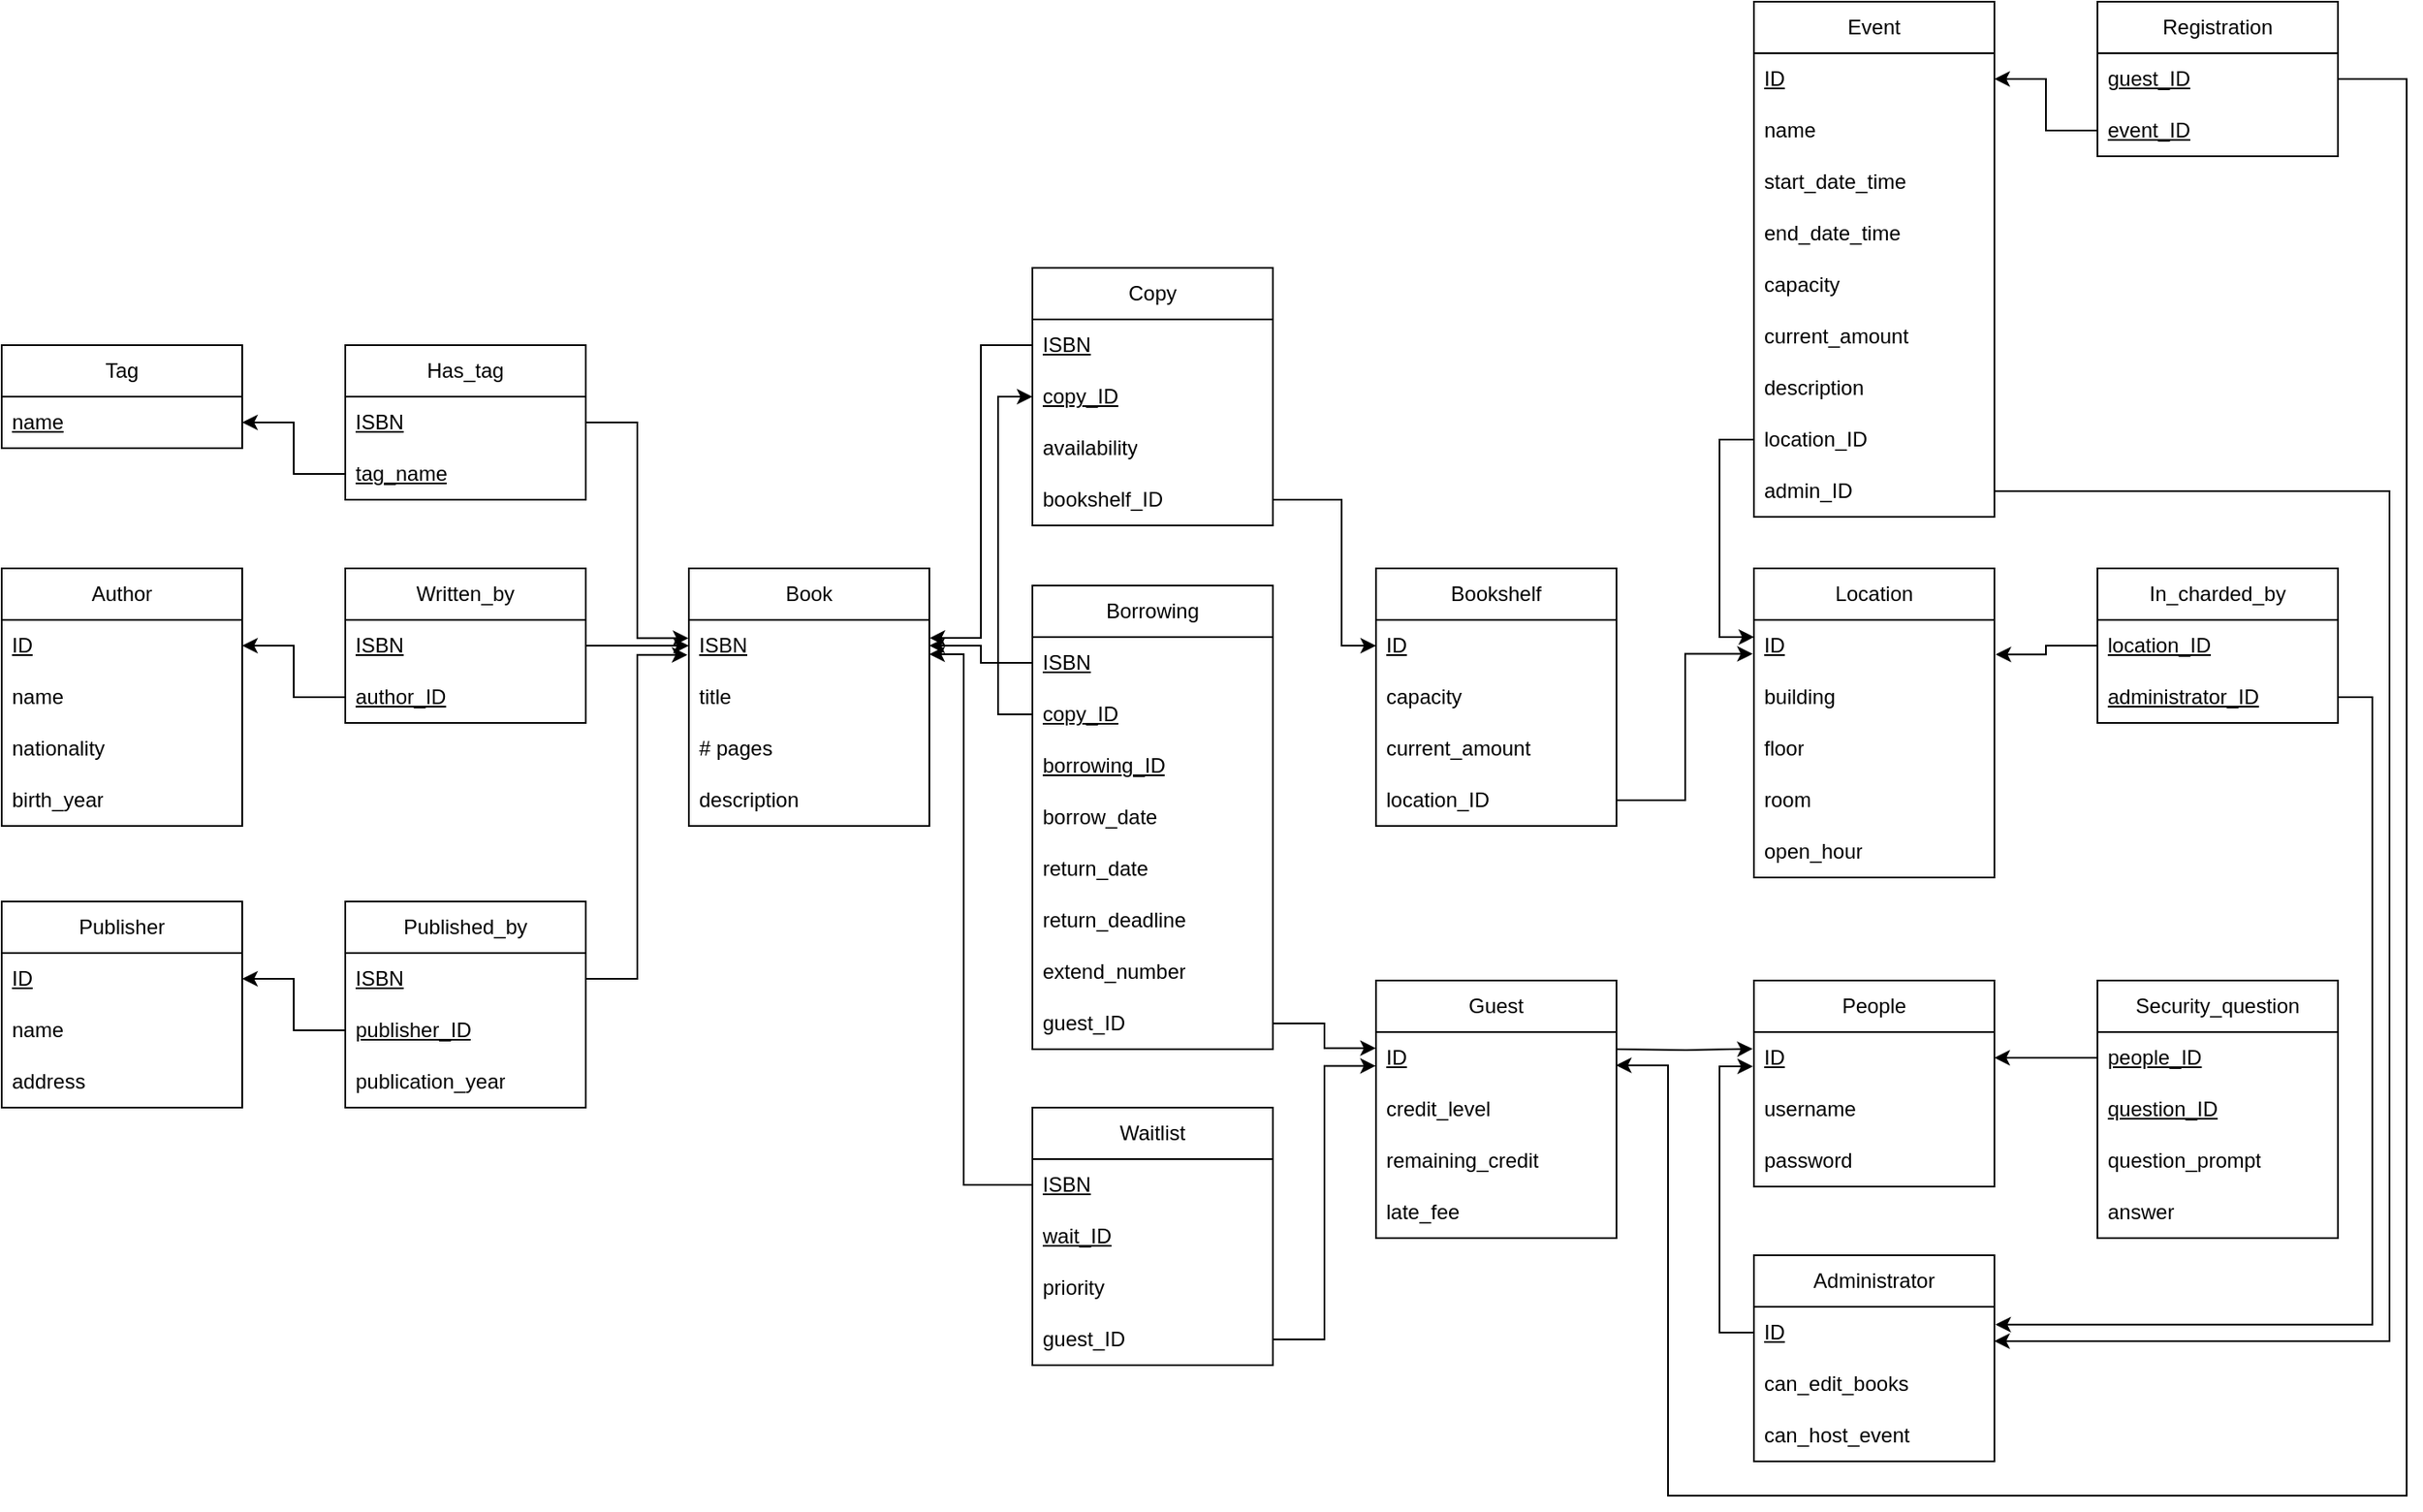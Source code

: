 <mxfile version="20.8.16" type="device"><diagram name="第 1 页" id="PaW19BPJa03-g9vqLknm"><mxGraphModel dx="1735" dy="1843" grid="1" gridSize="10" guides="1" tooltips="1" connect="1" arrows="1" fold="1" page="1" pageScale="1" pageWidth="827" pageHeight="1169" math="0" shadow="0"><root><mxCell id="0"/><mxCell id="1" parent="0"/><mxCell id="fDKQuqIX7qi2Hka-1mAt-58" value="Book" style="swimlane;fontStyle=0;childLayout=stackLayout;horizontal=1;startSize=30;horizontalStack=0;resizeParent=1;resizeParentMax=0;resizeLast=0;collapsible=1;marginBottom=0;whiteSpace=wrap;html=1;" parent="1" vertex="1"><mxGeometry x="160" y="240" width="140" height="150" as="geometry"/></mxCell><mxCell id="fDKQuqIX7qi2Hka-1mAt-59" value="&lt;u&gt;ISBN&lt;/u&gt;" style="text;strokeColor=none;fillColor=none;align=left;verticalAlign=middle;spacingLeft=4;spacingRight=4;overflow=hidden;points=[[0,0.5],[1,0.5]];portConstraint=eastwest;rotatable=0;whiteSpace=wrap;html=1;" parent="fDKQuqIX7qi2Hka-1mAt-58" vertex="1"><mxGeometry y="30" width="140" height="30" as="geometry"/></mxCell><mxCell id="fDKQuqIX7qi2Hka-1mAt-60" value="title" style="text;strokeColor=none;fillColor=none;align=left;verticalAlign=middle;spacingLeft=4;spacingRight=4;overflow=hidden;points=[[0,0.5],[1,0.5]];portConstraint=eastwest;rotatable=0;whiteSpace=wrap;html=1;" parent="fDKQuqIX7qi2Hka-1mAt-58" vertex="1"><mxGeometry y="60" width="140" height="30" as="geometry"/></mxCell><mxCell id="fDKQuqIX7qi2Hka-1mAt-61" value="# pages" style="text;strokeColor=none;fillColor=none;align=left;verticalAlign=middle;spacingLeft=4;spacingRight=4;overflow=hidden;points=[[0,0.5],[1,0.5]];portConstraint=eastwest;rotatable=0;whiteSpace=wrap;html=1;" parent="fDKQuqIX7qi2Hka-1mAt-58" vertex="1"><mxGeometry y="90" width="140" height="30" as="geometry"/></mxCell><mxCell id="fDKQuqIX7qi2Hka-1mAt-62" value="description" style="text;strokeColor=none;fillColor=none;align=left;verticalAlign=middle;spacingLeft=4;spacingRight=4;overflow=hidden;points=[[0,0.5],[1,0.5]];portConstraint=eastwest;rotatable=0;whiteSpace=wrap;html=1;" parent="fDKQuqIX7qi2Hka-1mAt-58" vertex="1"><mxGeometry y="120" width="140" height="30" as="geometry"/></mxCell><mxCell id="fDKQuqIX7qi2Hka-1mAt-63" value="Copy" style="swimlane;fontStyle=0;childLayout=stackLayout;horizontal=1;startSize=30;horizontalStack=0;resizeParent=1;resizeParentMax=0;resizeLast=0;collapsible=1;marginBottom=0;whiteSpace=wrap;html=1;" parent="1" vertex="1"><mxGeometry x="360" y="65" width="140" height="150" as="geometry"/></mxCell><mxCell id="fDKQuqIX7qi2Hka-1mAt-64" value="&lt;u&gt;ISBN&lt;/u&gt;" style="text;strokeColor=none;fillColor=none;align=left;verticalAlign=middle;spacingLeft=4;spacingRight=4;overflow=hidden;points=[[0,0.5],[1,0.5]];portConstraint=eastwest;rotatable=0;whiteSpace=wrap;html=1;" parent="fDKQuqIX7qi2Hka-1mAt-63" vertex="1"><mxGeometry y="30" width="140" height="30" as="geometry"/></mxCell><mxCell id="fDKQuqIX7qi2Hka-1mAt-65" value="&lt;u&gt;copy_ID&lt;/u&gt;" style="text;strokeColor=none;fillColor=none;align=left;verticalAlign=middle;spacingLeft=4;spacingRight=4;overflow=hidden;points=[[0,0.5],[1,0.5]];portConstraint=eastwest;rotatable=0;whiteSpace=wrap;html=1;" parent="fDKQuqIX7qi2Hka-1mAt-63" vertex="1"><mxGeometry y="60" width="140" height="30" as="geometry"/></mxCell><mxCell id="fDKQuqIX7qi2Hka-1mAt-66" value="availability" style="text;strokeColor=none;fillColor=none;align=left;verticalAlign=middle;spacingLeft=4;spacingRight=4;overflow=hidden;points=[[0,0.5],[1,0.5]];portConstraint=eastwest;rotatable=0;whiteSpace=wrap;html=1;" parent="fDKQuqIX7qi2Hka-1mAt-63" vertex="1"><mxGeometry y="90" width="140" height="30" as="geometry"/></mxCell><mxCell id="fDKQuqIX7qi2Hka-1mAt-112" value="bookshelf_ID" style="text;strokeColor=none;fillColor=none;align=left;verticalAlign=middle;spacingLeft=4;spacingRight=4;overflow=hidden;points=[[0,0.5],[1,0.5]];portConstraint=eastwest;rotatable=0;whiteSpace=wrap;html=1;" parent="fDKQuqIX7qi2Hka-1mAt-63" vertex="1"><mxGeometry y="120" width="140" height="30" as="geometry"/></mxCell><mxCell id="fDKQuqIX7qi2Hka-1mAt-67" value="Tag" style="swimlane;fontStyle=0;childLayout=stackLayout;horizontal=1;startSize=30;horizontalStack=0;resizeParent=1;resizeParentMax=0;resizeLast=0;collapsible=1;marginBottom=0;whiteSpace=wrap;html=1;" parent="1" vertex="1"><mxGeometry x="-240" y="110" width="140" height="60" as="geometry"/></mxCell><mxCell id="fDKQuqIX7qi2Hka-1mAt-68" value="&lt;u&gt;name&lt;/u&gt;" style="text;strokeColor=none;fillColor=none;align=left;verticalAlign=middle;spacingLeft=4;spacingRight=4;overflow=hidden;points=[[0,0.5],[1,0.5]];portConstraint=eastwest;rotatable=0;whiteSpace=wrap;html=1;" parent="fDKQuqIX7qi2Hka-1mAt-67" vertex="1"><mxGeometry y="30" width="140" height="30" as="geometry"/></mxCell><mxCell id="fDKQuqIX7qi2Hka-1mAt-71" value="Has_tag" style="swimlane;fontStyle=0;childLayout=stackLayout;horizontal=1;startSize=30;horizontalStack=0;resizeParent=1;resizeParentMax=0;resizeLast=0;collapsible=1;marginBottom=0;whiteSpace=wrap;html=1;" parent="1" vertex="1"><mxGeometry x="-40" y="110" width="140" height="90" as="geometry"/></mxCell><mxCell id="fDKQuqIX7qi2Hka-1mAt-72" value="&lt;u&gt;ISBN&lt;/u&gt;" style="text;strokeColor=none;fillColor=none;align=left;verticalAlign=middle;spacingLeft=4;spacingRight=4;overflow=hidden;points=[[0,0.5],[1,0.5]];portConstraint=eastwest;rotatable=0;whiteSpace=wrap;html=1;" parent="fDKQuqIX7qi2Hka-1mAt-71" vertex="1"><mxGeometry y="30" width="140" height="30" as="geometry"/></mxCell><mxCell id="fDKQuqIX7qi2Hka-1mAt-73" value="&lt;u&gt;tag_name&lt;/u&gt;" style="text;strokeColor=none;fillColor=none;align=left;verticalAlign=middle;spacingLeft=4;spacingRight=4;overflow=hidden;points=[[0,0.5],[1,0.5]];portConstraint=eastwest;rotatable=0;whiteSpace=wrap;html=1;" parent="fDKQuqIX7qi2Hka-1mAt-71" vertex="1"><mxGeometry y="60" width="140" height="30" as="geometry"/></mxCell><mxCell id="fDKQuqIX7qi2Hka-1mAt-76" style="edgeStyle=orthogonalEdgeStyle;rounded=0;orthogonalLoop=1;jettySize=auto;html=1;exitX=0;exitY=0.5;exitDx=0;exitDy=0;entryX=1;entryY=0.5;entryDx=0;entryDy=0;" parent="1" source="fDKQuqIX7qi2Hka-1mAt-73" target="fDKQuqIX7qi2Hka-1mAt-68" edge="1"><mxGeometry relative="1" as="geometry"/></mxCell><mxCell id="fDKQuqIX7qi2Hka-1mAt-77" value="Written_by" style="swimlane;fontStyle=0;childLayout=stackLayout;horizontal=1;startSize=30;horizontalStack=0;resizeParent=1;resizeParentMax=0;resizeLast=0;collapsible=1;marginBottom=0;whiteSpace=wrap;html=1;" parent="1" vertex="1"><mxGeometry x="-40" y="240" width="140" height="90" as="geometry"/></mxCell><mxCell id="fDKQuqIX7qi2Hka-1mAt-78" value="&lt;u&gt;ISBN&lt;/u&gt;" style="text;strokeColor=none;fillColor=none;align=left;verticalAlign=middle;spacingLeft=4;spacingRight=4;overflow=hidden;points=[[0,0.5],[1,0.5]];portConstraint=eastwest;rotatable=0;whiteSpace=wrap;html=1;" parent="fDKQuqIX7qi2Hka-1mAt-77" vertex="1"><mxGeometry y="30" width="140" height="30" as="geometry"/></mxCell><mxCell id="fDKQuqIX7qi2Hka-1mAt-79" value="&lt;u&gt;author_ID&lt;/u&gt;" style="text;strokeColor=none;fillColor=none;align=left;verticalAlign=middle;spacingLeft=4;spacingRight=4;overflow=hidden;points=[[0,0.5],[1,0.5]];portConstraint=eastwest;rotatable=0;whiteSpace=wrap;html=1;" parent="fDKQuqIX7qi2Hka-1mAt-77" vertex="1"><mxGeometry y="60" width="140" height="30" as="geometry"/></mxCell><mxCell id="fDKQuqIX7qi2Hka-1mAt-81" style="edgeStyle=orthogonalEdgeStyle;rounded=0;orthogonalLoop=1;jettySize=auto;html=1;exitX=1;exitY=0.5;exitDx=0;exitDy=0;entryX=-0.002;entryY=0.354;entryDx=0;entryDy=0;entryPerimeter=0;" parent="1" source="fDKQuqIX7qi2Hka-1mAt-72" target="fDKQuqIX7qi2Hka-1mAt-59" edge="1"><mxGeometry relative="1" as="geometry"/></mxCell><mxCell id="fDKQuqIX7qi2Hka-1mAt-82" value="Author" style="swimlane;fontStyle=0;childLayout=stackLayout;horizontal=1;startSize=30;horizontalStack=0;resizeParent=1;resizeParentMax=0;resizeLast=0;collapsible=1;marginBottom=0;whiteSpace=wrap;html=1;" parent="1" vertex="1"><mxGeometry x="-240" y="240" width="140" height="150" as="geometry"/></mxCell><mxCell id="fDKQuqIX7qi2Hka-1mAt-83" value="&lt;u&gt;ID&lt;/u&gt;" style="text;strokeColor=none;fillColor=none;align=left;verticalAlign=middle;spacingLeft=4;spacingRight=4;overflow=hidden;points=[[0,0.5],[1,0.5]];portConstraint=eastwest;rotatable=0;whiteSpace=wrap;html=1;" parent="fDKQuqIX7qi2Hka-1mAt-82" vertex="1"><mxGeometry y="30" width="140" height="30" as="geometry"/></mxCell><mxCell id="fDKQuqIX7qi2Hka-1mAt-84" value="name" style="text;strokeColor=none;fillColor=none;align=left;verticalAlign=middle;spacingLeft=4;spacingRight=4;overflow=hidden;points=[[0,0.5],[1,0.5]];portConstraint=eastwest;rotatable=0;whiteSpace=wrap;html=1;" parent="fDKQuqIX7qi2Hka-1mAt-82" vertex="1"><mxGeometry y="60" width="140" height="30" as="geometry"/></mxCell><mxCell id="fDKQuqIX7qi2Hka-1mAt-85" value="nationality" style="text;strokeColor=none;fillColor=none;align=left;verticalAlign=middle;spacingLeft=4;spacingRight=4;overflow=hidden;points=[[0,0.5],[1,0.5]];portConstraint=eastwest;rotatable=0;whiteSpace=wrap;html=1;" parent="fDKQuqIX7qi2Hka-1mAt-82" vertex="1"><mxGeometry y="90" width="140" height="30" as="geometry"/></mxCell><mxCell id="fDKQuqIX7qi2Hka-1mAt-86" value="birth_year" style="text;strokeColor=none;fillColor=none;align=left;verticalAlign=middle;spacingLeft=4;spacingRight=4;overflow=hidden;points=[[0,0.5],[1,0.5]];portConstraint=eastwest;rotatable=0;whiteSpace=wrap;html=1;" parent="fDKQuqIX7qi2Hka-1mAt-82" vertex="1"><mxGeometry y="120" width="140" height="30" as="geometry"/></mxCell><mxCell id="fDKQuqIX7qi2Hka-1mAt-87" style="edgeStyle=orthogonalEdgeStyle;rounded=0;orthogonalLoop=1;jettySize=auto;html=1;exitX=1;exitY=0.5;exitDx=0;exitDy=0;entryX=0;entryY=0.5;entryDx=0;entryDy=0;" parent="1" source="fDKQuqIX7qi2Hka-1mAt-78" target="fDKQuqIX7qi2Hka-1mAt-59" edge="1"><mxGeometry relative="1" as="geometry"/></mxCell><mxCell id="fDKQuqIX7qi2Hka-1mAt-88" style="edgeStyle=orthogonalEdgeStyle;rounded=0;orthogonalLoop=1;jettySize=auto;html=1;exitX=0;exitY=0.5;exitDx=0;exitDy=0;entryX=1;entryY=0.5;entryDx=0;entryDy=0;" parent="1" source="fDKQuqIX7qi2Hka-1mAt-79" target="fDKQuqIX7qi2Hka-1mAt-83" edge="1"><mxGeometry relative="1" as="geometry"/></mxCell><mxCell id="fDKQuqIX7qi2Hka-1mAt-89" value="Published_by" style="swimlane;fontStyle=0;childLayout=stackLayout;horizontal=1;startSize=30;horizontalStack=0;resizeParent=1;resizeParentMax=0;resizeLast=0;collapsible=1;marginBottom=0;whiteSpace=wrap;html=1;" parent="1" vertex="1"><mxGeometry x="-40" y="434" width="140" height="120" as="geometry"/></mxCell><mxCell id="fDKQuqIX7qi2Hka-1mAt-90" value="&lt;u&gt;ISBN&lt;/u&gt;" style="text;strokeColor=none;fillColor=none;align=left;verticalAlign=middle;spacingLeft=4;spacingRight=4;overflow=hidden;points=[[0,0.5],[1,0.5]];portConstraint=eastwest;rotatable=0;whiteSpace=wrap;html=1;" parent="fDKQuqIX7qi2Hka-1mAt-89" vertex="1"><mxGeometry y="30" width="140" height="30" as="geometry"/></mxCell><mxCell id="fDKQuqIX7qi2Hka-1mAt-91" value="&lt;u&gt;publisher_ID&lt;/u&gt;" style="text;strokeColor=none;fillColor=none;align=left;verticalAlign=middle;spacingLeft=4;spacingRight=4;overflow=hidden;points=[[0,0.5],[1,0.5]];portConstraint=eastwest;rotatable=0;whiteSpace=wrap;html=1;" parent="fDKQuqIX7qi2Hka-1mAt-89" vertex="1"><mxGeometry y="60" width="140" height="30" as="geometry"/></mxCell><mxCell id="fDKQuqIX7qi2Hka-1mAt-107" value="publication_year" style="text;strokeColor=none;fillColor=none;align=left;verticalAlign=middle;spacingLeft=4;spacingRight=4;overflow=hidden;points=[[0,0.5],[1,0.5]];portConstraint=eastwest;rotatable=0;whiteSpace=wrap;html=1;" parent="fDKQuqIX7qi2Hka-1mAt-89" vertex="1"><mxGeometry y="90" width="140" height="30" as="geometry"/></mxCell><mxCell id="fDKQuqIX7qi2Hka-1mAt-92" value="Publisher" style="swimlane;fontStyle=0;childLayout=stackLayout;horizontal=1;startSize=30;horizontalStack=0;resizeParent=1;resizeParentMax=0;resizeLast=0;collapsible=1;marginBottom=0;whiteSpace=wrap;html=1;" parent="1" vertex="1"><mxGeometry x="-240" y="434" width="140" height="120" as="geometry"/></mxCell><mxCell id="fDKQuqIX7qi2Hka-1mAt-93" value="&lt;u&gt;ID&lt;/u&gt;" style="text;strokeColor=none;fillColor=none;align=left;verticalAlign=middle;spacingLeft=4;spacingRight=4;overflow=hidden;points=[[0,0.5],[1,0.5]];portConstraint=eastwest;rotatable=0;whiteSpace=wrap;html=1;" parent="fDKQuqIX7qi2Hka-1mAt-92" vertex="1"><mxGeometry y="30" width="140" height="30" as="geometry"/></mxCell><mxCell id="fDKQuqIX7qi2Hka-1mAt-94" value="name" style="text;strokeColor=none;fillColor=none;align=left;verticalAlign=middle;spacingLeft=4;spacingRight=4;overflow=hidden;points=[[0,0.5],[1,0.5]];portConstraint=eastwest;rotatable=0;whiteSpace=wrap;html=1;" parent="fDKQuqIX7qi2Hka-1mAt-92" vertex="1"><mxGeometry y="60" width="140" height="30" as="geometry"/></mxCell><mxCell id="fDKQuqIX7qi2Hka-1mAt-95" value="address" style="text;strokeColor=none;fillColor=none;align=left;verticalAlign=middle;spacingLeft=4;spacingRight=4;overflow=hidden;points=[[0,0.5],[1,0.5]];portConstraint=eastwest;rotatable=0;whiteSpace=wrap;html=1;" parent="fDKQuqIX7qi2Hka-1mAt-92" vertex="1"><mxGeometry y="90" width="140" height="30" as="geometry"/></mxCell><mxCell id="fDKQuqIX7qi2Hka-1mAt-97" style="edgeStyle=orthogonalEdgeStyle;rounded=0;orthogonalLoop=1;jettySize=auto;html=1;exitX=0;exitY=0.5;exitDx=0;exitDy=0;entryX=1;entryY=0.5;entryDx=0;entryDy=0;" parent="1" source="fDKQuqIX7qi2Hka-1mAt-91" target="fDKQuqIX7qi2Hka-1mAt-93" edge="1"><mxGeometry relative="1" as="geometry"/></mxCell><mxCell id="fDKQuqIX7qi2Hka-1mAt-98" style="edgeStyle=orthogonalEdgeStyle;rounded=0;orthogonalLoop=1;jettySize=auto;html=1;exitX=1;exitY=0.5;exitDx=0;exitDy=0;entryX=-0.006;entryY=0.679;entryDx=0;entryDy=0;entryPerimeter=0;" parent="1" source="fDKQuqIX7qi2Hka-1mAt-90" target="fDKQuqIX7qi2Hka-1mAt-59" edge="1"><mxGeometry relative="1" as="geometry"/></mxCell><mxCell id="fDKQuqIX7qi2Hka-1mAt-99" style="edgeStyle=orthogonalEdgeStyle;rounded=0;orthogonalLoop=1;jettySize=auto;html=1;exitX=0;exitY=0.5;exitDx=0;exitDy=0;entryX=1.001;entryY=0.351;entryDx=0;entryDy=0;entryPerimeter=0;" parent="1" source="fDKQuqIX7qi2Hka-1mAt-64" target="fDKQuqIX7qi2Hka-1mAt-59" edge="1"><mxGeometry relative="1" as="geometry"/></mxCell><mxCell id="fDKQuqIX7qi2Hka-1mAt-100" value="Waitlist" style="swimlane;fontStyle=0;childLayout=stackLayout;horizontal=1;startSize=30;horizontalStack=0;resizeParent=1;resizeParentMax=0;resizeLast=0;collapsible=1;marginBottom=0;whiteSpace=wrap;html=1;" parent="1" vertex="1"><mxGeometry x="360" y="554" width="140" height="150" as="geometry"/></mxCell><mxCell id="fDKQuqIX7qi2Hka-1mAt-101" value="&lt;u&gt;ISBN&lt;/u&gt;" style="text;strokeColor=none;fillColor=none;align=left;verticalAlign=middle;spacingLeft=4;spacingRight=4;overflow=hidden;points=[[0,0.5],[1,0.5]];portConstraint=eastwest;rotatable=0;whiteSpace=wrap;html=1;" parent="fDKQuqIX7qi2Hka-1mAt-100" vertex="1"><mxGeometry y="30" width="140" height="30" as="geometry"/></mxCell><mxCell id="fDKQuqIX7qi2Hka-1mAt-103" value="&lt;u&gt;wait_ID&lt;/u&gt;" style="text;strokeColor=none;fillColor=none;align=left;verticalAlign=middle;spacingLeft=4;spacingRight=4;overflow=hidden;points=[[0,0.5],[1,0.5]];portConstraint=eastwest;rotatable=0;whiteSpace=wrap;html=1;" parent="fDKQuqIX7qi2Hka-1mAt-100" vertex="1"><mxGeometry y="60" width="140" height="30" as="geometry"/></mxCell><mxCell id="fDKQuqIX7qi2Hka-1mAt-104" value="priority" style="text;strokeColor=none;fillColor=none;align=left;verticalAlign=middle;spacingLeft=4;spacingRight=4;overflow=hidden;points=[[0,0.5],[1,0.5]];portConstraint=eastwest;rotatable=0;whiteSpace=wrap;html=1;" parent="fDKQuqIX7qi2Hka-1mAt-100" vertex="1"><mxGeometry y="90" width="140" height="30" as="geometry"/></mxCell><mxCell id="fDKQuqIX7qi2Hka-1mAt-148" value="guest_ID" style="text;strokeColor=none;fillColor=none;align=left;verticalAlign=middle;spacingLeft=4;spacingRight=4;overflow=hidden;points=[[0,0.5],[1,0.5]];portConstraint=eastwest;rotatable=0;whiteSpace=wrap;html=1;" parent="fDKQuqIX7qi2Hka-1mAt-100" vertex="1"><mxGeometry y="120" width="140" height="30" as="geometry"/></mxCell><mxCell id="fDKQuqIX7qi2Hka-1mAt-108" value="Bookshelf" style="swimlane;fontStyle=0;childLayout=stackLayout;horizontal=1;startSize=30;horizontalStack=0;resizeParent=1;resizeParentMax=0;resizeLast=0;collapsible=1;marginBottom=0;whiteSpace=wrap;html=1;" parent="1" vertex="1"><mxGeometry x="560" y="240" width="140" height="150" as="geometry"/></mxCell><mxCell id="fDKQuqIX7qi2Hka-1mAt-109" value="&lt;u&gt;ID&lt;/u&gt;" style="text;strokeColor=none;fillColor=none;align=left;verticalAlign=middle;spacingLeft=4;spacingRight=4;overflow=hidden;points=[[0,0.5],[1,0.5]];portConstraint=eastwest;rotatable=0;whiteSpace=wrap;html=1;" parent="fDKQuqIX7qi2Hka-1mAt-108" vertex="1"><mxGeometry y="30" width="140" height="30" as="geometry"/></mxCell><mxCell id="fDKQuqIX7qi2Hka-1mAt-110" value="capacity" style="text;strokeColor=none;fillColor=none;align=left;verticalAlign=middle;spacingLeft=4;spacingRight=4;overflow=hidden;points=[[0,0.5],[1,0.5]];portConstraint=eastwest;rotatable=0;whiteSpace=wrap;html=1;" parent="fDKQuqIX7qi2Hka-1mAt-108" vertex="1"><mxGeometry y="60" width="140" height="30" as="geometry"/></mxCell><mxCell id="fDKQuqIX7qi2Hka-1mAt-111" value="current_amount" style="text;strokeColor=none;fillColor=none;align=left;verticalAlign=middle;spacingLeft=4;spacingRight=4;overflow=hidden;points=[[0,0.5],[1,0.5]];portConstraint=eastwest;rotatable=0;whiteSpace=wrap;html=1;" parent="fDKQuqIX7qi2Hka-1mAt-108" vertex="1"><mxGeometry y="90" width="140" height="30" as="geometry"/></mxCell><mxCell id="fDKQuqIX7qi2Hka-1mAt-141" value="location_ID" style="text;strokeColor=none;fillColor=none;align=left;verticalAlign=middle;spacingLeft=4;spacingRight=4;overflow=hidden;points=[[0,0.5],[1,0.5]];portConstraint=eastwest;rotatable=0;whiteSpace=wrap;html=1;" parent="fDKQuqIX7qi2Hka-1mAt-108" vertex="1"><mxGeometry y="120" width="140" height="30" as="geometry"/></mxCell><mxCell id="fDKQuqIX7qi2Hka-1mAt-113" style="edgeStyle=orthogonalEdgeStyle;rounded=0;orthogonalLoop=1;jettySize=auto;html=1;exitX=1;exitY=0.5;exitDx=0;exitDy=0;entryX=0;entryY=0.5;entryDx=0;entryDy=0;" parent="1" source="fDKQuqIX7qi2Hka-1mAt-112" target="fDKQuqIX7qi2Hka-1mAt-109" edge="1"><mxGeometry relative="1" as="geometry"><Array as="points"><mxPoint x="540" y="200"/><mxPoint x="540" y="285"/></Array></mxGeometry></mxCell><mxCell id="fDKQuqIX7qi2Hka-1mAt-115" value="Borrowing" style="swimlane;fontStyle=0;childLayout=stackLayout;horizontal=1;startSize=30;horizontalStack=0;resizeParent=1;resizeParentMax=0;resizeLast=0;collapsible=1;marginBottom=0;whiteSpace=wrap;html=1;" parent="1" vertex="1"><mxGeometry x="360" y="250" width="140" height="270" as="geometry"/></mxCell><mxCell id="fDKQuqIX7qi2Hka-1mAt-116" value="&lt;u&gt;ISBN&lt;/u&gt;" style="text;strokeColor=none;fillColor=none;align=left;verticalAlign=middle;spacingLeft=4;spacingRight=4;overflow=hidden;points=[[0,0.5],[1,0.5]];portConstraint=eastwest;rotatable=0;whiteSpace=wrap;html=1;" parent="fDKQuqIX7qi2Hka-1mAt-115" vertex="1"><mxGeometry y="30" width="140" height="30" as="geometry"/></mxCell><mxCell id="fDKQuqIX7qi2Hka-1mAt-117" value="&lt;u&gt;copy_ID&lt;/u&gt;" style="text;strokeColor=none;fillColor=none;align=left;verticalAlign=middle;spacingLeft=4;spacingRight=4;overflow=hidden;points=[[0,0.5],[1,0.5]];portConstraint=eastwest;rotatable=0;whiteSpace=wrap;html=1;" parent="fDKQuqIX7qi2Hka-1mAt-115" vertex="1"><mxGeometry y="60" width="140" height="30" as="geometry"/></mxCell><mxCell id="fDKQuqIX7qi2Hka-1mAt-118" value="&lt;u&gt;borrowing_ID&lt;/u&gt;" style="text;strokeColor=none;fillColor=none;align=left;verticalAlign=middle;spacingLeft=4;spacingRight=4;overflow=hidden;points=[[0,0.5],[1,0.5]];portConstraint=eastwest;rotatable=0;whiteSpace=wrap;html=1;" parent="fDKQuqIX7qi2Hka-1mAt-115" vertex="1"><mxGeometry y="90" width="140" height="30" as="geometry"/></mxCell><mxCell id="fDKQuqIX7qi2Hka-1mAt-119" value="borrow_date" style="text;strokeColor=none;fillColor=none;align=left;verticalAlign=middle;spacingLeft=4;spacingRight=4;overflow=hidden;points=[[0,0.5],[1,0.5]];portConstraint=eastwest;rotatable=0;whiteSpace=wrap;html=1;" parent="fDKQuqIX7qi2Hka-1mAt-115" vertex="1"><mxGeometry y="120" width="140" height="30" as="geometry"/></mxCell><mxCell id="fDKQuqIX7qi2Hka-1mAt-124" value="return_date" style="text;strokeColor=none;fillColor=none;align=left;verticalAlign=middle;spacingLeft=4;spacingRight=4;overflow=hidden;points=[[0,0.5],[1,0.5]];portConstraint=eastwest;rotatable=0;whiteSpace=wrap;html=1;" parent="fDKQuqIX7qi2Hka-1mAt-115" vertex="1"><mxGeometry y="150" width="140" height="30" as="geometry"/></mxCell><mxCell id="fDKQuqIX7qi2Hka-1mAt-126" value="return_deadline" style="text;strokeColor=none;fillColor=none;align=left;verticalAlign=middle;spacingLeft=4;spacingRight=4;overflow=hidden;points=[[0,0.5],[1,0.5]];portConstraint=eastwest;rotatable=0;whiteSpace=wrap;html=1;" parent="fDKQuqIX7qi2Hka-1mAt-115" vertex="1"><mxGeometry y="180" width="140" height="30" as="geometry"/></mxCell><mxCell id="fDKQuqIX7qi2Hka-1mAt-125" value="extend_number" style="text;strokeColor=none;fillColor=none;align=left;verticalAlign=middle;spacingLeft=4;spacingRight=4;overflow=hidden;points=[[0,0.5],[1,0.5]];portConstraint=eastwest;rotatable=0;whiteSpace=wrap;html=1;" parent="fDKQuqIX7qi2Hka-1mAt-115" vertex="1"><mxGeometry y="210" width="140" height="30" as="geometry"/></mxCell><mxCell id="fDKQuqIX7qi2Hka-1mAt-127" value="guest_ID" style="text;strokeColor=none;fillColor=none;align=left;verticalAlign=middle;spacingLeft=4;spacingRight=4;overflow=hidden;points=[[0,0.5],[1,0.5]];portConstraint=eastwest;rotatable=0;whiteSpace=wrap;html=1;" parent="fDKQuqIX7qi2Hka-1mAt-115" vertex="1"><mxGeometry y="240" width="140" height="30" as="geometry"/></mxCell><mxCell id="fDKQuqIX7qi2Hka-1mAt-121" style="edgeStyle=orthogonalEdgeStyle;rounded=0;orthogonalLoop=1;jettySize=auto;html=1;exitX=0;exitY=0.5;exitDx=0;exitDy=0;entryX=1;entryY=0.5;entryDx=0;entryDy=0;" parent="1" source="fDKQuqIX7qi2Hka-1mAt-116" target="fDKQuqIX7qi2Hka-1mAt-59" edge="1"><mxGeometry relative="1" as="geometry"/></mxCell><mxCell id="fDKQuqIX7qi2Hka-1mAt-122" style="edgeStyle=orthogonalEdgeStyle;rounded=0;orthogonalLoop=1;jettySize=auto;html=1;exitX=0;exitY=0.5;exitDx=0;exitDy=0;entryX=0;entryY=0.5;entryDx=0;entryDy=0;" parent="1" source="fDKQuqIX7qi2Hka-1mAt-117" target="fDKQuqIX7qi2Hka-1mAt-65" edge="1"><mxGeometry relative="1" as="geometry"><mxPoint x="370" y="146" as="targetPoint"/></mxGeometry></mxCell><mxCell id="fDKQuqIX7qi2Hka-1mAt-123" style="edgeStyle=orthogonalEdgeStyle;rounded=0;orthogonalLoop=1;jettySize=auto;html=1;exitX=0;exitY=0.5;exitDx=0;exitDy=0;" parent="1" source="fDKQuqIX7qi2Hka-1mAt-101" target="fDKQuqIX7qi2Hka-1mAt-59" edge="1"><mxGeometry relative="1" as="geometry"><mxPoint x="300" y="300" as="targetPoint"/><Array as="points"><mxPoint x="320" y="599"/><mxPoint x="320" y="290"/></Array></mxGeometry></mxCell><mxCell id="fDKQuqIX7qi2Hka-1mAt-128" value="Guest" style="swimlane;fontStyle=0;childLayout=stackLayout;horizontal=1;startSize=30;horizontalStack=0;resizeParent=1;resizeParentMax=0;resizeLast=0;collapsible=1;marginBottom=0;whiteSpace=wrap;html=1;" parent="1" vertex="1"><mxGeometry x="560" y="480" width="140" height="150" as="geometry"/></mxCell><mxCell id="fDKQuqIX7qi2Hka-1mAt-129" value="&lt;u&gt;ID&lt;/u&gt;" style="text;strokeColor=none;fillColor=none;align=left;verticalAlign=middle;spacingLeft=4;spacingRight=4;overflow=hidden;points=[[0,0.5],[1,0.5]];portConstraint=eastwest;rotatable=0;whiteSpace=wrap;html=1;" parent="fDKQuqIX7qi2Hka-1mAt-128" vertex="1"><mxGeometry y="30" width="140" height="30" as="geometry"/></mxCell><mxCell id="fDKQuqIX7qi2Hka-1mAt-132" value="credit_level" style="text;strokeColor=none;fillColor=none;align=left;verticalAlign=middle;spacingLeft=4;spacingRight=4;overflow=hidden;points=[[0,0.5],[1,0.5]];portConstraint=eastwest;rotatable=0;whiteSpace=wrap;html=1;" parent="fDKQuqIX7qi2Hka-1mAt-128" vertex="1"><mxGeometry y="60" width="140" height="30" as="geometry"/></mxCell><mxCell id="fDKQuqIX7qi2Hka-1mAt-134" value="remaining_credit" style="text;strokeColor=none;fillColor=none;align=left;verticalAlign=middle;spacingLeft=4;spacingRight=4;overflow=hidden;points=[[0,0.5],[1,0.5]];portConstraint=eastwest;rotatable=0;whiteSpace=wrap;html=1;" parent="fDKQuqIX7qi2Hka-1mAt-128" vertex="1"><mxGeometry y="90" width="140" height="30" as="geometry"/></mxCell><mxCell id="fDKQuqIX7qi2Hka-1mAt-133" value="late_fee" style="text;strokeColor=none;fillColor=none;align=left;verticalAlign=middle;spacingLeft=4;spacingRight=4;overflow=hidden;points=[[0,0.5],[1,0.5]];portConstraint=eastwest;rotatable=0;whiteSpace=wrap;html=1;" parent="fDKQuqIX7qi2Hka-1mAt-128" vertex="1"><mxGeometry y="120" width="140" height="30" as="geometry"/></mxCell><mxCell id="fDKQuqIX7qi2Hka-1mAt-135" style="edgeStyle=orthogonalEdgeStyle;rounded=0;orthogonalLoop=1;jettySize=auto;html=1;exitX=1;exitY=0.5;exitDx=0;exitDy=0;entryX=-0.001;entryY=0.314;entryDx=0;entryDy=0;entryPerimeter=0;" parent="1" source="fDKQuqIX7qi2Hka-1mAt-127" target="fDKQuqIX7qi2Hka-1mAt-129" edge="1"><mxGeometry relative="1" as="geometry"/></mxCell><mxCell id="fDKQuqIX7qi2Hka-1mAt-136" value="Location" style="swimlane;fontStyle=0;childLayout=stackLayout;horizontal=1;startSize=30;horizontalStack=0;resizeParent=1;resizeParentMax=0;resizeLast=0;collapsible=1;marginBottom=0;whiteSpace=wrap;html=1;" parent="1" vertex="1"><mxGeometry x="780" y="240" width="140" height="180" as="geometry"/></mxCell><mxCell id="fDKQuqIX7qi2Hka-1mAt-182" value="&lt;u&gt;ID&lt;/u&gt;" style="text;strokeColor=none;fillColor=none;align=left;verticalAlign=middle;spacingLeft=4;spacingRight=4;overflow=hidden;points=[[0,0.5],[1,0.5]];portConstraint=eastwest;rotatable=0;whiteSpace=wrap;html=1;" parent="fDKQuqIX7qi2Hka-1mAt-136" vertex="1"><mxGeometry y="30" width="140" height="30" as="geometry"/></mxCell><mxCell id="fDKQuqIX7qi2Hka-1mAt-137" value="building" style="text;strokeColor=none;fillColor=none;align=left;verticalAlign=middle;spacingLeft=4;spacingRight=4;overflow=hidden;points=[[0,0.5],[1,0.5]];portConstraint=eastwest;rotatable=0;whiteSpace=wrap;html=1;" parent="fDKQuqIX7qi2Hka-1mAt-136" vertex="1"><mxGeometry y="60" width="140" height="30" as="geometry"/></mxCell><mxCell id="fDKQuqIX7qi2Hka-1mAt-138" value="floor" style="text;strokeColor=none;fillColor=none;align=left;verticalAlign=middle;spacingLeft=4;spacingRight=4;overflow=hidden;points=[[0,0.5],[1,0.5]];portConstraint=eastwest;rotatable=0;whiteSpace=wrap;html=1;" parent="fDKQuqIX7qi2Hka-1mAt-136" vertex="1"><mxGeometry y="90" width="140" height="30" as="geometry"/></mxCell><mxCell id="fDKQuqIX7qi2Hka-1mAt-139" value="room" style="text;strokeColor=none;fillColor=none;align=left;verticalAlign=middle;spacingLeft=4;spacingRight=4;overflow=hidden;points=[[0,0.5],[1,0.5]];portConstraint=eastwest;rotatable=0;whiteSpace=wrap;html=1;" parent="fDKQuqIX7qi2Hka-1mAt-136" vertex="1"><mxGeometry y="120" width="140" height="30" as="geometry"/></mxCell><mxCell id="fDKQuqIX7qi2Hka-1mAt-140" value="open_hour" style="text;strokeColor=none;fillColor=none;align=left;verticalAlign=middle;spacingLeft=4;spacingRight=4;overflow=hidden;points=[[0,0.5],[1,0.5]];portConstraint=eastwest;rotatable=0;whiteSpace=wrap;html=1;" parent="fDKQuqIX7qi2Hka-1mAt-136" vertex="1"><mxGeometry y="150" width="140" height="30" as="geometry"/></mxCell><mxCell id="fDKQuqIX7qi2Hka-1mAt-150" value="Administrator" style="swimlane;fontStyle=0;childLayout=stackLayout;horizontal=1;startSize=30;horizontalStack=0;resizeParent=1;resizeParentMax=0;resizeLast=0;collapsible=1;marginBottom=0;whiteSpace=wrap;html=1;" parent="1" vertex="1"><mxGeometry x="780" y="640" width="140" height="120" as="geometry"/></mxCell><mxCell id="fDKQuqIX7qi2Hka-1mAt-151" value="&lt;u&gt;ID&lt;/u&gt;" style="text;strokeColor=none;fillColor=none;align=left;verticalAlign=middle;spacingLeft=4;spacingRight=4;overflow=hidden;points=[[0,0.5],[1,0.5]];portConstraint=eastwest;rotatable=0;whiteSpace=wrap;html=1;" parent="fDKQuqIX7qi2Hka-1mAt-150" vertex="1"><mxGeometry y="30" width="140" height="30" as="geometry"/></mxCell><mxCell id="fDKQuqIX7qi2Hka-1mAt-160" value="can_edit_books" style="text;strokeColor=none;fillColor=none;align=left;verticalAlign=middle;spacingLeft=4;spacingRight=4;overflow=hidden;points=[[0,0.5],[1,0.5]];portConstraint=eastwest;rotatable=0;whiteSpace=wrap;html=1;" parent="fDKQuqIX7qi2Hka-1mAt-150" vertex="1"><mxGeometry y="60" width="140" height="30" as="geometry"/></mxCell><mxCell id="fDKQuqIX7qi2Hka-1mAt-161" value="can_host_event" style="text;strokeColor=none;fillColor=none;align=left;verticalAlign=middle;spacingLeft=4;spacingRight=4;overflow=hidden;points=[[0,0.5],[1,0.5]];portConstraint=eastwest;rotatable=0;whiteSpace=wrap;html=1;" parent="fDKQuqIX7qi2Hka-1mAt-150" vertex="1"><mxGeometry y="90" width="140" height="30" as="geometry"/></mxCell><mxCell id="fDKQuqIX7qi2Hka-1mAt-154" value="People" style="swimlane;fontStyle=0;childLayout=stackLayout;horizontal=1;startSize=30;horizontalStack=0;resizeParent=1;resizeParentMax=0;resizeLast=0;collapsible=1;marginBottom=0;whiteSpace=wrap;html=1;" parent="1" vertex="1"><mxGeometry x="780" y="480" width="140" height="120" as="geometry"/></mxCell><mxCell id="fDKQuqIX7qi2Hka-1mAt-155" value="&lt;u&gt;ID&lt;/u&gt;" style="text;strokeColor=none;fillColor=none;align=left;verticalAlign=middle;spacingLeft=4;spacingRight=4;overflow=hidden;points=[[0,0.5],[1,0.5]];portConstraint=eastwest;rotatable=0;whiteSpace=wrap;html=1;" parent="fDKQuqIX7qi2Hka-1mAt-154" vertex="1"><mxGeometry y="30" width="140" height="30" as="geometry"/></mxCell><mxCell id="fDKQuqIX7qi2Hka-1mAt-156" value="username" style="text;strokeColor=none;fillColor=none;align=left;verticalAlign=middle;spacingLeft=4;spacingRight=4;overflow=hidden;points=[[0,0.5],[1,0.5]];portConstraint=eastwest;rotatable=0;whiteSpace=wrap;html=1;" parent="fDKQuqIX7qi2Hka-1mAt-154" vertex="1"><mxGeometry y="60" width="140" height="30" as="geometry"/></mxCell><mxCell id="fDKQuqIX7qi2Hka-1mAt-157" value="password" style="text;strokeColor=none;fillColor=none;align=left;verticalAlign=middle;spacingLeft=4;spacingRight=4;overflow=hidden;points=[[0,0.5],[1,0.5]];portConstraint=eastwest;rotatable=0;whiteSpace=wrap;html=1;" parent="fDKQuqIX7qi2Hka-1mAt-154" vertex="1"><mxGeometry y="90" width="140" height="30" as="geometry"/></mxCell><mxCell id="fDKQuqIX7qi2Hka-1mAt-158" style="edgeStyle=orthogonalEdgeStyle;rounded=0;orthogonalLoop=1;jettySize=auto;html=1;entryX=-0.005;entryY=0.327;entryDx=0;entryDy=0;entryPerimeter=0;" parent="1" target="fDKQuqIX7qi2Hka-1mAt-155" edge="1"><mxGeometry relative="1" as="geometry"><mxPoint x="700" y="520" as="sourcePoint"/></mxGeometry></mxCell><mxCell id="fDKQuqIX7qi2Hka-1mAt-159" style="edgeStyle=orthogonalEdgeStyle;rounded=0;orthogonalLoop=1;jettySize=auto;html=1;exitX=0;exitY=0.5;exitDx=0;exitDy=0;entryX=-0.004;entryY=0.667;entryDx=0;entryDy=0;entryPerimeter=0;" parent="1" source="fDKQuqIX7qi2Hka-1mAt-151" target="fDKQuqIX7qi2Hka-1mAt-155" edge="1"><mxGeometry relative="1" as="geometry"><mxPoint x="740" y="540" as="targetPoint"/></mxGeometry></mxCell><mxCell id="fDKQuqIX7qi2Hka-1mAt-162" value="Security_question" style="swimlane;fontStyle=0;childLayout=stackLayout;horizontal=1;startSize=30;horizontalStack=0;resizeParent=1;resizeParentMax=0;resizeLast=0;collapsible=1;marginBottom=0;whiteSpace=wrap;html=1;" parent="1" vertex="1"><mxGeometry x="980" y="480" width="140" height="150" as="geometry"/></mxCell><mxCell id="fDKQuqIX7qi2Hka-1mAt-163" value="&lt;u&gt;people_ID&lt;/u&gt;" style="text;strokeColor=none;fillColor=none;align=left;verticalAlign=middle;spacingLeft=4;spacingRight=4;overflow=hidden;points=[[0,0.5],[1,0.5]];portConstraint=eastwest;rotatable=0;whiteSpace=wrap;html=1;" parent="fDKQuqIX7qi2Hka-1mAt-162" vertex="1"><mxGeometry y="30" width="140" height="30" as="geometry"/></mxCell><mxCell id="fDKQuqIX7qi2Hka-1mAt-164" value="&lt;u&gt;question_ID&lt;/u&gt;" style="text;strokeColor=none;fillColor=none;align=left;verticalAlign=middle;spacingLeft=4;spacingRight=4;overflow=hidden;points=[[0,0.5],[1,0.5]];portConstraint=eastwest;rotatable=0;whiteSpace=wrap;html=1;" parent="fDKQuqIX7qi2Hka-1mAt-162" vertex="1"><mxGeometry y="60" width="140" height="30" as="geometry"/></mxCell><mxCell id="fDKQuqIX7qi2Hka-1mAt-165" value="question_prompt" style="text;strokeColor=none;fillColor=none;align=left;verticalAlign=middle;spacingLeft=4;spacingRight=4;overflow=hidden;points=[[0,0.5],[1,0.5]];portConstraint=eastwest;rotatable=0;whiteSpace=wrap;html=1;" parent="fDKQuqIX7qi2Hka-1mAt-162" vertex="1"><mxGeometry y="90" width="140" height="30" as="geometry"/></mxCell><mxCell id="fDKQuqIX7qi2Hka-1mAt-166" value="answer" style="text;strokeColor=none;fillColor=none;align=left;verticalAlign=middle;spacingLeft=4;spacingRight=4;overflow=hidden;points=[[0,0.5],[1,0.5]];portConstraint=eastwest;rotatable=0;whiteSpace=wrap;html=1;" parent="fDKQuqIX7qi2Hka-1mAt-162" vertex="1"><mxGeometry y="120" width="140" height="30" as="geometry"/></mxCell><mxCell id="fDKQuqIX7qi2Hka-1mAt-167" style="edgeStyle=orthogonalEdgeStyle;rounded=0;orthogonalLoop=1;jettySize=auto;html=1;exitX=0;exitY=0.5;exitDx=0;exitDy=0;entryX=1;entryY=0.5;entryDx=0;entryDy=0;" parent="1" source="fDKQuqIX7qi2Hka-1mAt-163" target="fDKQuqIX7qi2Hka-1mAt-155" edge="1"><mxGeometry relative="1" as="geometry"/></mxCell><mxCell id="fDKQuqIX7qi2Hka-1mAt-190" style="edgeStyle=orthogonalEdgeStyle;rounded=0;orthogonalLoop=1;jettySize=auto;html=1;exitX=0;exitY=0.5;exitDx=0;exitDy=0;entryX=1.005;entryY=0.669;entryDx=0;entryDy=0;entryPerimeter=0;" parent="1" source="fDKQuqIX7qi2Hka-1mAt-168" target="fDKQuqIX7qi2Hka-1mAt-182" edge="1"><mxGeometry relative="1" as="geometry"/></mxCell><mxCell id="fDKQuqIX7qi2Hka-1mAt-168" value="In_charded_by" style="swimlane;fontStyle=0;childLayout=stackLayout;horizontal=1;startSize=30;horizontalStack=0;resizeParent=1;resizeParentMax=0;resizeLast=0;collapsible=1;marginBottom=0;whiteSpace=wrap;html=1;" parent="1" vertex="1"><mxGeometry x="980" y="240" width="140" height="90" as="geometry"/></mxCell><mxCell id="fDKQuqIX7qi2Hka-1mAt-171" value="&lt;u&gt;location_ID&lt;/u&gt;" style="text;strokeColor=none;fillColor=none;align=left;verticalAlign=middle;spacingLeft=4;spacingRight=4;overflow=hidden;points=[[0,0.5],[1,0.5]];portConstraint=eastwest;rotatable=0;whiteSpace=wrap;html=1;" parent="fDKQuqIX7qi2Hka-1mAt-168" vertex="1"><mxGeometry y="30" width="140" height="30" as="geometry"/></mxCell><mxCell id="fDKQuqIX7qi2Hka-1mAt-172" value="&lt;u&gt;administrator_ID&lt;/u&gt;" style="text;strokeColor=none;fillColor=none;align=left;verticalAlign=middle;spacingLeft=4;spacingRight=4;overflow=hidden;points=[[0,0.5],[1,0.5]];portConstraint=eastwest;rotatable=0;whiteSpace=wrap;html=1;" parent="fDKQuqIX7qi2Hka-1mAt-168" vertex="1"><mxGeometry y="60" width="140" height="30" as="geometry"/></mxCell><mxCell id="fDKQuqIX7qi2Hka-1mAt-176" style="edgeStyle=orthogonalEdgeStyle;rounded=0;orthogonalLoop=1;jettySize=auto;html=1;exitX=1;exitY=0.5;exitDx=0;exitDy=0;entryX=1.004;entryY=0.346;entryDx=0;entryDy=0;entryPerimeter=0;" parent="1" source="fDKQuqIX7qi2Hka-1mAt-172" target="fDKQuqIX7qi2Hka-1mAt-151" edge="1"><mxGeometry relative="1" as="geometry"><mxPoint x="860" y="732.5" as="targetPoint"/></mxGeometry></mxCell><mxCell id="fDKQuqIX7qi2Hka-1mAt-177" value="Event" style="swimlane;fontStyle=0;childLayout=stackLayout;horizontal=1;startSize=30;horizontalStack=0;resizeParent=1;resizeParentMax=0;resizeLast=0;collapsible=1;marginBottom=0;whiteSpace=wrap;html=1;" parent="1" vertex="1"><mxGeometry x="780" y="-90" width="140" height="300" as="geometry"/></mxCell><mxCell id="fDKQuqIX7qi2Hka-1mAt-200" value="&lt;u&gt;ID&lt;/u&gt;" style="text;strokeColor=none;fillColor=none;align=left;verticalAlign=middle;spacingLeft=4;spacingRight=4;overflow=hidden;points=[[0,0.5],[1,0.5]];portConstraint=eastwest;rotatable=0;whiteSpace=wrap;html=1;" parent="fDKQuqIX7qi2Hka-1mAt-177" vertex="1"><mxGeometry y="30" width="140" height="30" as="geometry"/></mxCell><mxCell id="fDKQuqIX7qi2Hka-1mAt-187" value="name" style="text;strokeColor=none;fillColor=none;align=left;verticalAlign=middle;spacingLeft=4;spacingRight=4;overflow=hidden;points=[[0,0.5],[1,0.5]];portConstraint=eastwest;rotatable=0;whiteSpace=wrap;html=1;" parent="fDKQuqIX7qi2Hka-1mAt-177" vertex="1"><mxGeometry y="60" width="140" height="30" as="geometry"/></mxCell><mxCell id="fDKQuqIX7qi2Hka-1mAt-184" value="start_date_time" style="text;strokeColor=none;fillColor=none;align=left;verticalAlign=middle;spacingLeft=4;spacingRight=4;overflow=hidden;points=[[0,0.5],[1,0.5]];portConstraint=eastwest;rotatable=0;whiteSpace=wrap;html=1;" parent="fDKQuqIX7qi2Hka-1mAt-177" vertex="1"><mxGeometry y="90" width="140" height="30" as="geometry"/></mxCell><mxCell id="fDKQuqIX7qi2Hka-1mAt-185" value="end_date_time" style="text;strokeColor=none;fillColor=none;align=left;verticalAlign=middle;spacingLeft=4;spacingRight=4;overflow=hidden;points=[[0,0.5],[1,0.5]];portConstraint=eastwest;rotatable=0;whiteSpace=wrap;html=1;" parent="fDKQuqIX7qi2Hka-1mAt-177" vertex="1"><mxGeometry y="120" width="140" height="30" as="geometry"/></mxCell><mxCell id="fDKQuqIX7qi2Hka-1mAt-186" value="capacity" style="text;strokeColor=none;fillColor=none;align=left;verticalAlign=middle;spacingLeft=4;spacingRight=4;overflow=hidden;points=[[0,0.5],[1,0.5]];portConstraint=eastwest;rotatable=0;whiteSpace=wrap;html=1;" parent="fDKQuqIX7qi2Hka-1mAt-177" vertex="1"><mxGeometry y="150" width="140" height="30" as="geometry"/></mxCell><mxCell id="LQVUDIR09n1SrPA1zeIj-2" value="current_amount" style="text;strokeColor=none;fillColor=none;align=left;verticalAlign=middle;spacingLeft=4;spacingRight=4;overflow=hidden;points=[[0,0.5],[1,0.5]];portConstraint=eastwest;rotatable=0;whiteSpace=wrap;html=1;" parent="fDKQuqIX7qi2Hka-1mAt-177" vertex="1"><mxGeometry y="180" width="140" height="30" as="geometry"/></mxCell><mxCell id="fDKQuqIX7qi2Hka-1mAt-188" value="description" style="text;strokeColor=none;fillColor=none;align=left;verticalAlign=middle;spacingLeft=4;spacingRight=4;overflow=hidden;points=[[0,0.5],[1,0.5]];portConstraint=eastwest;rotatable=0;whiteSpace=wrap;html=1;" parent="fDKQuqIX7qi2Hka-1mAt-177" vertex="1"><mxGeometry y="210" width="140" height="30" as="geometry"/></mxCell><mxCell id="fDKQuqIX7qi2Hka-1mAt-180" value="location_ID" style="text;strokeColor=none;fillColor=none;align=left;verticalAlign=middle;spacingLeft=4;spacingRight=4;overflow=hidden;points=[[0,0.5],[1,0.5]];portConstraint=eastwest;rotatable=0;whiteSpace=wrap;html=1;" parent="fDKQuqIX7qi2Hka-1mAt-177" vertex="1"><mxGeometry y="240" width="140" height="30" as="geometry"/></mxCell><mxCell id="fDKQuqIX7qi2Hka-1mAt-192" value="admin_ID" style="text;strokeColor=none;fillColor=none;align=left;verticalAlign=middle;spacingLeft=4;spacingRight=4;overflow=hidden;points=[[0,0.5],[1,0.5]];portConstraint=eastwest;rotatable=0;whiteSpace=wrap;html=1;" parent="fDKQuqIX7qi2Hka-1mAt-177" vertex="1"><mxGeometry y="270" width="140" height="30" as="geometry"/></mxCell><mxCell id="fDKQuqIX7qi2Hka-1mAt-183" style="edgeStyle=orthogonalEdgeStyle;rounded=0;orthogonalLoop=1;jettySize=auto;html=1;exitX=1;exitY=0.5;exitDx=0;exitDy=0;entryX=-0.005;entryY=0.66;entryDx=0;entryDy=0;entryPerimeter=0;" parent="1" source="fDKQuqIX7qi2Hka-1mAt-141" target="fDKQuqIX7qi2Hka-1mAt-182" edge="1"><mxGeometry relative="1" as="geometry"/></mxCell><mxCell id="fDKQuqIX7qi2Hka-1mAt-194" style="edgeStyle=orthogonalEdgeStyle;rounded=0;orthogonalLoop=1;jettySize=auto;html=1;exitX=0;exitY=0.5;exitDx=0;exitDy=0;entryX=0.001;entryY=0.333;entryDx=0;entryDy=0;entryPerimeter=0;" parent="1" source="fDKQuqIX7qi2Hka-1mAt-180" target="fDKQuqIX7qi2Hka-1mAt-182" edge="1"><mxGeometry relative="1" as="geometry"/></mxCell><mxCell id="fDKQuqIX7qi2Hka-1mAt-195" value="Registration" style="swimlane;fontStyle=0;childLayout=stackLayout;horizontal=1;startSize=30;horizontalStack=0;resizeParent=1;resizeParentMax=0;resizeLast=0;collapsible=1;marginBottom=0;whiteSpace=wrap;html=1;" parent="1" vertex="1"><mxGeometry x="980" y="-90" width="140" height="90" as="geometry"/></mxCell><mxCell id="fDKQuqIX7qi2Hka-1mAt-196" value="&lt;u&gt;guest_ID&lt;/u&gt;" style="text;strokeColor=none;fillColor=none;align=left;verticalAlign=middle;spacingLeft=4;spacingRight=4;overflow=hidden;points=[[0,0.5],[1,0.5]];portConstraint=eastwest;rotatable=0;whiteSpace=wrap;html=1;" parent="fDKQuqIX7qi2Hka-1mAt-195" vertex="1"><mxGeometry y="30" width="140" height="30" as="geometry"/></mxCell><mxCell id="fDKQuqIX7qi2Hka-1mAt-197" value="&lt;u&gt;event_ID&lt;/u&gt;" style="text;strokeColor=none;fillColor=none;align=left;verticalAlign=middle;spacingLeft=4;spacingRight=4;overflow=hidden;points=[[0,0.5],[1,0.5]];portConstraint=eastwest;rotatable=0;whiteSpace=wrap;html=1;" parent="fDKQuqIX7qi2Hka-1mAt-195" vertex="1"><mxGeometry y="60" width="140" height="30" as="geometry"/></mxCell><mxCell id="fDKQuqIX7qi2Hka-1mAt-201" style="edgeStyle=orthogonalEdgeStyle;rounded=0;orthogonalLoop=1;jettySize=auto;html=1;exitX=1;exitY=0.5;exitDx=0;exitDy=0;entryX=0.999;entryY=0.634;entryDx=0;entryDy=0;entryPerimeter=0;" parent="1" source="fDKQuqIX7qi2Hka-1mAt-192" target="fDKQuqIX7qi2Hka-1mAt-151" edge="1"><mxGeometry relative="1" as="geometry"><Array as="points"><mxPoint x="1150" y="195"/><mxPoint x="1150" y="690"/></Array></mxGeometry></mxCell><mxCell id="fDKQuqIX7qi2Hka-1mAt-202" style="edgeStyle=orthogonalEdgeStyle;rounded=0;orthogonalLoop=1;jettySize=auto;html=1;exitX=0;exitY=0.5;exitDx=0;exitDy=0;entryX=1;entryY=0.5;entryDx=0;entryDy=0;" parent="1" source="fDKQuqIX7qi2Hka-1mAt-197" target="fDKQuqIX7qi2Hka-1mAt-200" edge="1"><mxGeometry relative="1" as="geometry"/></mxCell><mxCell id="fDKQuqIX7qi2Hka-1mAt-203" style="edgeStyle=orthogonalEdgeStyle;rounded=0;orthogonalLoop=1;jettySize=auto;html=1;exitX=1;exitY=0.5;exitDx=0;exitDy=0;entryX=0.998;entryY=0.646;entryDx=0;entryDy=0;entryPerimeter=0;" parent="1" source="fDKQuqIX7qi2Hka-1mAt-196" target="fDKQuqIX7qi2Hka-1mAt-129" edge="1"><mxGeometry relative="1" as="geometry"><Array as="points"><mxPoint x="1160" y="-45"/><mxPoint x="1160" y="780"/><mxPoint x="730" y="780"/><mxPoint x="730" y="529"/></Array></mxGeometry></mxCell><mxCell id="fDKQuqIX7qi2Hka-1mAt-204" style="edgeStyle=orthogonalEdgeStyle;rounded=0;orthogonalLoop=1;jettySize=auto;html=1;exitX=1;exitY=0.5;exitDx=0;exitDy=0;entryX=-0.001;entryY=0.657;entryDx=0;entryDy=0;entryPerimeter=0;" parent="1" source="fDKQuqIX7qi2Hka-1mAt-148" target="fDKQuqIX7qi2Hka-1mAt-129" edge="1"><mxGeometry relative="1" as="geometry"/></mxCell></root></mxGraphModel></diagram></mxfile>